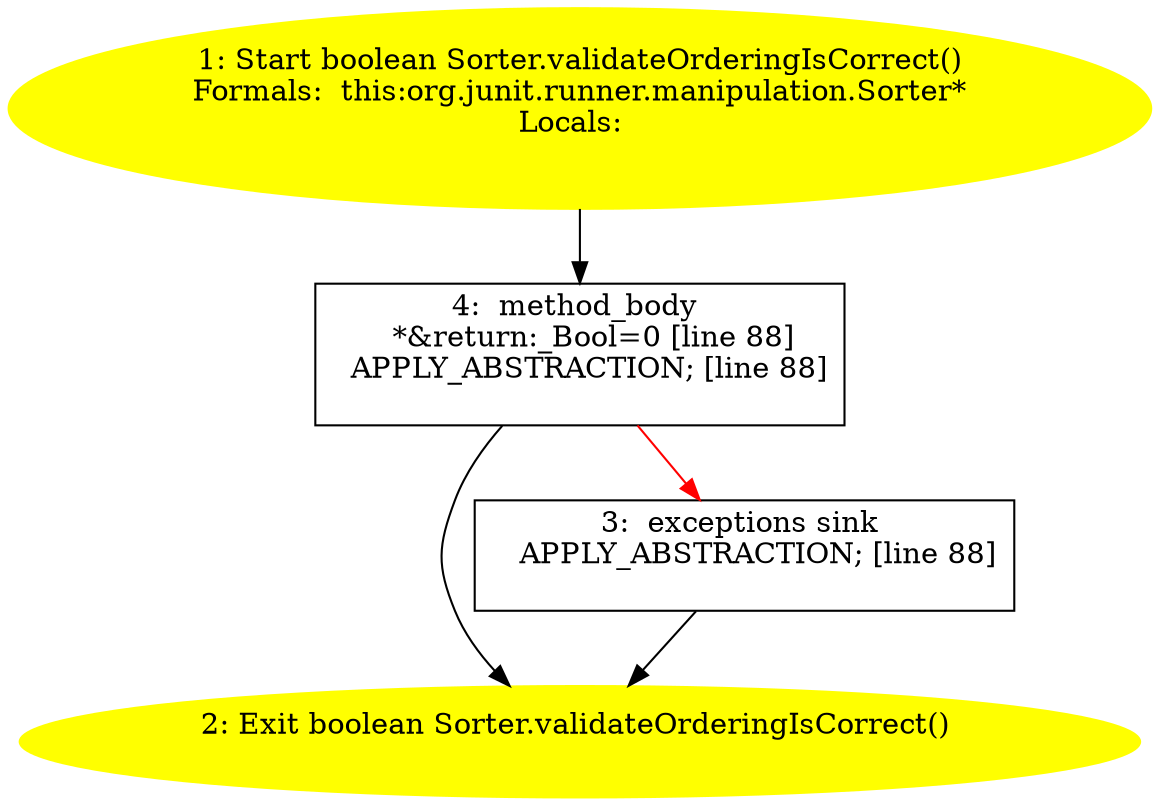 /* @generated */
digraph cfg {
"org.junit.runner.manipulation.Sorter.validateOrderingIsCorrect():boolean.5cf0cfb2b019b1e4b8641182c42d17d1_1" [label="1: Start boolean Sorter.validateOrderingIsCorrect()\nFormals:  this:org.junit.runner.manipulation.Sorter*\nLocals:  \n  " color=yellow style=filled]
	

	 "org.junit.runner.manipulation.Sorter.validateOrderingIsCorrect():boolean.5cf0cfb2b019b1e4b8641182c42d17d1_1" -> "org.junit.runner.manipulation.Sorter.validateOrderingIsCorrect():boolean.5cf0cfb2b019b1e4b8641182c42d17d1_4" ;
"org.junit.runner.manipulation.Sorter.validateOrderingIsCorrect():boolean.5cf0cfb2b019b1e4b8641182c42d17d1_2" [label="2: Exit boolean Sorter.validateOrderingIsCorrect() \n  " color=yellow style=filled]
	

"org.junit.runner.manipulation.Sorter.validateOrderingIsCorrect():boolean.5cf0cfb2b019b1e4b8641182c42d17d1_3" [label="3:  exceptions sink \n   APPLY_ABSTRACTION; [line 88]\n " shape="box"]
	

	 "org.junit.runner.manipulation.Sorter.validateOrderingIsCorrect():boolean.5cf0cfb2b019b1e4b8641182c42d17d1_3" -> "org.junit.runner.manipulation.Sorter.validateOrderingIsCorrect():boolean.5cf0cfb2b019b1e4b8641182c42d17d1_2" ;
"org.junit.runner.manipulation.Sorter.validateOrderingIsCorrect():boolean.5cf0cfb2b019b1e4b8641182c42d17d1_4" [label="4:  method_body \n   *&return:_Bool=0 [line 88]\n  APPLY_ABSTRACTION; [line 88]\n " shape="box"]
	

	 "org.junit.runner.manipulation.Sorter.validateOrderingIsCorrect():boolean.5cf0cfb2b019b1e4b8641182c42d17d1_4" -> "org.junit.runner.manipulation.Sorter.validateOrderingIsCorrect():boolean.5cf0cfb2b019b1e4b8641182c42d17d1_2" ;
	 "org.junit.runner.manipulation.Sorter.validateOrderingIsCorrect():boolean.5cf0cfb2b019b1e4b8641182c42d17d1_4" -> "org.junit.runner.manipulation.Sorter.validateOrderingIsCorrect():boolean.5cf0cfb2b019b1e4b8641182c42d17d1_3" [color="red" ];
}
